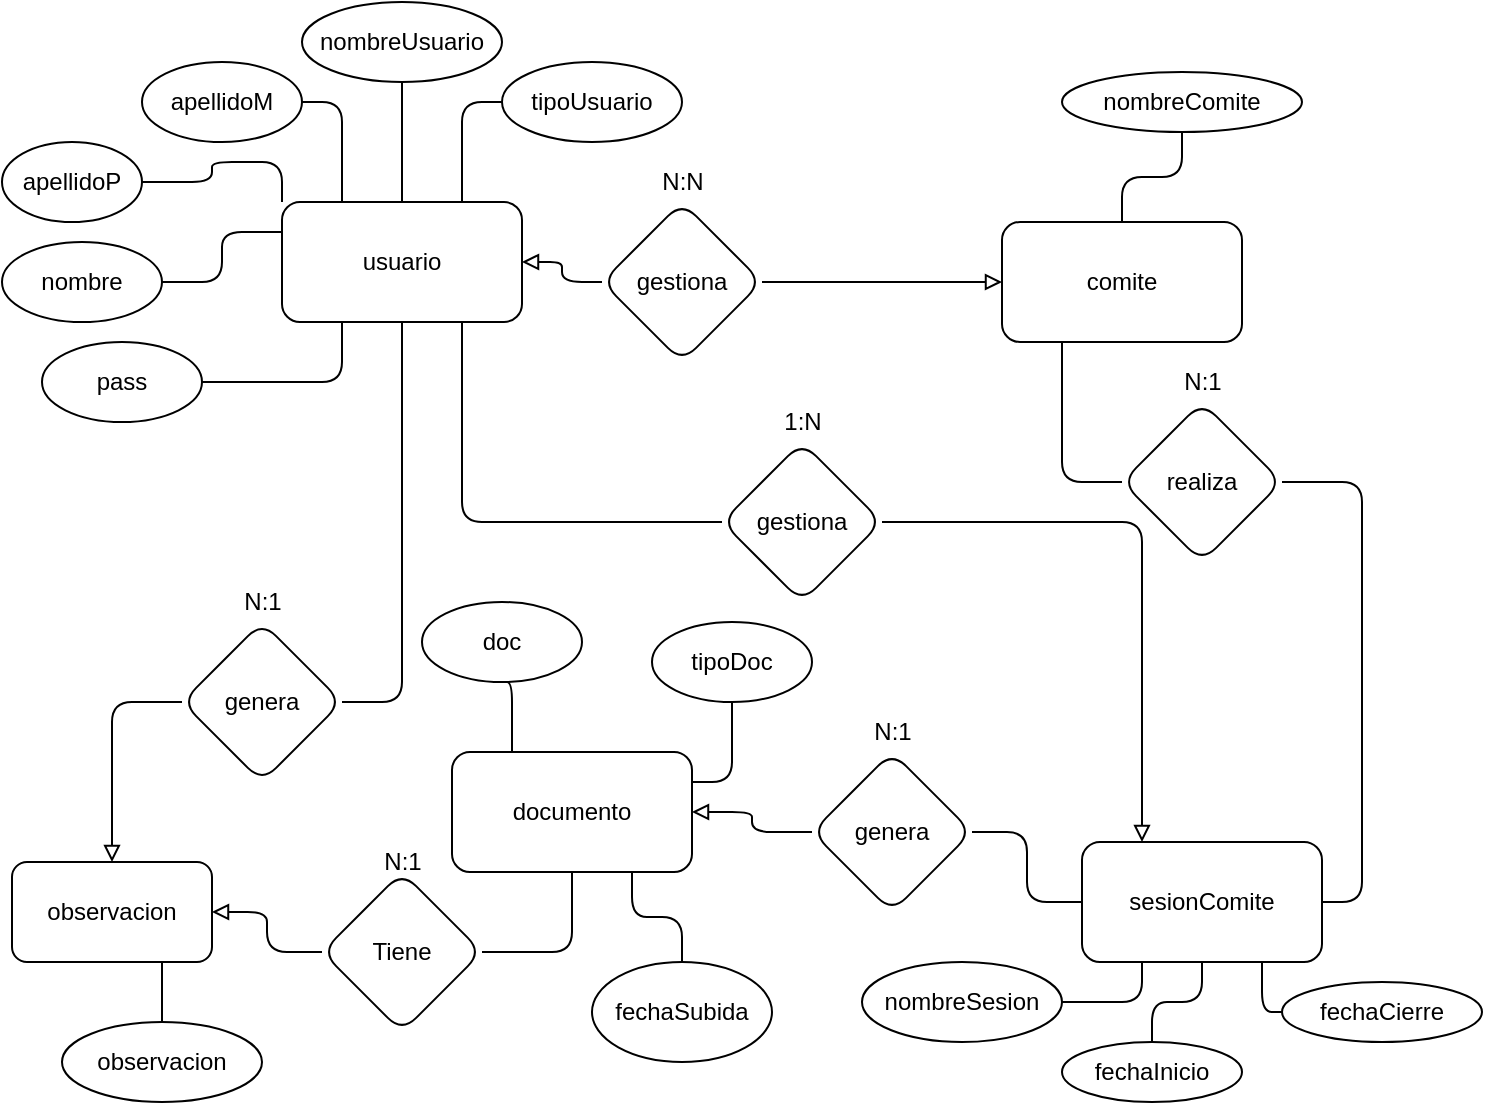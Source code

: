 <mxfile version="18.1.1" type="device"><diagram id="-B32z_R9IJAe94yjLalN" name="Page-1"><mxGraphModel dx="1376" dy="591" grid="1" gridSize="10" guides="1" tooltips="1" connect="1" arrows="1" fold="1" page="1" pageScale="1" pageWidth="827" pageHeight="1169" background="none" math="0" shadow="0"><root><mxCell id="0"/><mxCell id="1" parent="0"/><mxCell id="gaSs1pNWqrF6Hrx3E3vf-87" style="edgeStyle=orthogonalEdgeStyle;rounded=1;orthogonalLoop=1;jettySize=auto;html=1;exitX=0.5;exitY=1;exitDx=0;exitDy=0;entryX=1;entryY=0.5;entryDx=0;entryDy=0;startArrow=none;startFill=0;endArrow=none;endFill=0;" parent="1" source="gaSs1pNWqrF6Hrx3E3vf-1" target="gaSs1pNWqrF6Hrx3E3vf-75" edge="1"><mxGeometry relative="1" as="geometry"/></mxCell><mxCell id="gaSs1pNWqrF6Hrx3E3vf-96" style="edgeStyle=orthogonalEdgeStyle;rounded=1;orthogonalLoop=1;jettySize=auto;html=1;exitX=0.5;exitY=0;exitDx=0;exitDy=0;entryX=0.5;entryY=1;entryDx=0;entryDy=0;startArrow=none;startFill=0;endArrow=none;endFill=0;" parent="1" source="gaSs1pNWqrF6Hrx3E3vf-1" target="gaSs1pNWqrF6Hrx3E3vf-6" edge="1"><mxGeometry relative="1" as="geometry"/></mxCell><mxCell id="gaSs1pNWqrF6Hrx3E3vf-1" value="usuario" style="rounded=1;whiteSpace=wrap;html=1;" parent="1" vertex="1"><mxGeometry x="200" y="100" width="120" height="60" as="geometry"/></mxCell><mxCell id="gaSs1pNWqrF6Hrx3E3vf-86" style="edgeStyle=orthogonalEdgeStyle;rounded=1;orthogonalLoop=1;jettySize=auto;html=1;exitX=0.5;exitY=0;exitDx=0;exitDy=0;entryX=0.5;entryY=1;entryDx=0;entryDy=0;startArrow=none;startFill=0;endArrow=none;endFill=0;" parent="1" source="gaSs1pNWqrF6Hrx3E3vf-2" target="gaSs1pNWqrF6Hrx3E3vf-8" edge="1"><mxGeometry relative="1" as="geometry"/></mxCell><mxCell id="gaSs1pNWqrF6Hrx3E3vf-100" style="edgeStyle=orthogonalEdgeStyle;rounded=1;orthogonalLoop=1;jettySize=auto;html=1;exitX=0.25;exitY=1;exitDx=0;exitDy=0;entryX=0;entryY=0.5;entryDx=0;entryDy=0;startArrow=none;startFill=0;endArrow=none;endFill=0;" parent="1" source="gaSs1pNWqrF6Hrx3E3vf-2" target="gaSs1pNWqrF6Hrx3E3vf-42" edge="1"><mxGeometry relative="1" as="geometry"/></mxCell><mxCell id="gaSs1pNWqrF6Hrx3E3vf-2" value="comite" style="whiteSpace=wrap;html=1;rounded=1;" parent="1" vertex="1"><mxGeometry x="560" y="110" width="120" height="60" as="geometry"/></mxCell><mxCell id="gaSs1pNWqrF6Hrx3E3vf-37" style="edgeStyle=orthogonalEdgeStyle;rounded=1;orthogonalLoop=1;jettySize=auto;html=1;exitX=0.5;exitY=1;exitDx=0;exitDy=0;entryX=0.5;entryY=0;entryDx=0;entryDy=0;endArrow=none;endFill=0;" parent="1" source="gaSs1pNWqrF6Hrx3E3vf-3" target="gaSs1pNWqrF6Hrx3E3vf-16" edge="1"><mxGeometry relative="1" as="geometry"/></mxCell><mxCell id="gaSs1pNWqrF6Hrx3E3vf-72" style="edgeStyle=orthogonalEdgeStyle;rounded=1;orthogonalLoop=1;jettySize=auto;html=1;exitX=0.25;exitY=0;exitDx=0;exitDy=0;entryX=1;entryY=0.5;entryDx=0;entryDy=0;startArrow=block;startFill=0;endArrow=none;endFill=0;" parent="1" source="gaSs1pNWqrF6Hrx3E3vf-3" target="gaSs1pNWqrF6Hrx3E3vf-52" edge="1"><mxGeometry relative="1" as="geometry"/></mxCell><mxCell id="gaSs1pNWqrF6Hrx3E3vf-77" style="edgeStyle=orthogonalEdgeStyle;rounded=1;orthogonalLoop=1;jettySize=auto;html=1;exitX=0;exitY=0.5;exitDx=0;exitDy=0;entryX=1;entryY=0.5;entryDx=0;entryDy=0;startArrow=none;startFill=0;endArrow=none;endFill=0;" parent="1" source="gaSs1pNWqrF6Hrx3E3vf-3" target="gaSs1pNWqrF6Hrx3E3vf-45" edge="1"><mxGeometry relative="1" as="geometry"/></mxCell><mxCell id="gaSs1pNWqrF6Hrx3E3vf-3" value="sesionComite" style="whiteSpace=wrap;html=1;rounded=1;" parent="1" vertex="1"><mxGeometry x="600" y="420" width="120" height="60" as="geometry"/></mxCell><mxCell id="gaSs1pNWqrF6Hrx3E3vf-4" value="documento" style="whiteSpace=wrap;html=1;rounded=1;" parent="1" vertex="1"><mxGeometry x="285" y="375" width="120" height="60" as="geometry"/></mxCell><mxCell id="gaSs1pNWqrF6Hrx3E3vf-64" style="edgeStyle=orthogonalEdgeStyle;rounded=1;orthogonalLoop=1;jettySize=auto;html=1;exitX=1;exitY=0.5;exitDx=0;exitDy=0;entryX=0;entryY=0.25;entryDx=0;entryDy=0;startArrow=none;startFill=0;endArrow=none;endFill=0;" parent="1" source="gaSs1pNWqrF6Hrx3E3vf-5" target="gaSs1pNWqrF6Hrx3E3vf-1" edge="1"><mxGeometry relative="1" as="geometry"/></mxCell><mxCell id="gaSs1pNWqrF6Hrx3E3vf-5" value="nombre" style="ellipse;whiteSpace=wrap;html=1;rounded=1;" parent="1" vertex="1"><mxGeometry x="60" y="120" width="80" height="40" as="geometry"/></mxCell><mxCell id="gaSs1pNWqrF6Hrx3E3vf-6" value="nombreUsuario" style="ellipse;whiteSpace=wrap;html=1;rounded=1;" parent="1" vertex="1"><mxGeometry x="210" width="100" height="40" as="geometry"/></mxCell><mxCell id="gaSs1pNWqrF6Hrx3E3vf-92" style="edgeStyle=orthogonalEdgeStyle;rounded=1;orthogonalLoop=1;jettySize=auto;html=1;exitX=1;exitY=0.5;exitDx=0;exitDy=0;entryX=0.25;entryY=1;entryDx=0;entryDy=0;startArrow=none;startFill=0;endArrow=none;endFill=0;" parent="1" source="gaSs1pNWqrF6Hrx3E3vf-7" target="gaSs1pNWqrF6Hrx3E3vf-1" edge="1"><mxGeometry relative="1" as="geometry"/></mxCell><mxCell id="gaSs1pNWqrF6Hrx3E3vf-7" value="pass" style="ellipse;whiteSpace=wrap;html=1;rounded=1;" parent="1" vertex="1"><mxGeometry x="80" y="170" width="80" height="40" as="geometry"/></mxCell><mxCell id="gaSs1pNWqrF6Hrx3E3vf-8" value="nombreComite" style="ellipse;whiteSpace=wrap;html=1;rounded=1;" parent="1" vertex="1"><mxGeometry x="590" y="35" width="120" height="30" as="geometry"/></mxCell><mxCell id="gaSs1pNWqrF6Hrx3E3vf-16" value="fechaInicio" style="ellipse;whiteSpace=wrap;html=1;rounded=1;" parent="1" vertex="1"><mxGeometry x="590" y="520" width="90" height="30" as="geometry"/></mxCell><mxCell id="gaSs1pNWqrF6Hrx3E3vf-38" style="edgeStyle=orthogonalEdgeStyle;rounded=1;orthogonalLoop=1;jettySize=auto;html=1;exitX=0;exitY=0.5;exitDx=0;exitDy=0;entryX=0.75;entryY=1;entryDx=0;entryDy=0;endArrow=none;endFill=0;" parent="1" source="gaSs1pNWqrF6Hrx3E3vf-17" target="gaSs1pNWqrF6Hrx3E3vf-3" edge="1"><mxGeometry relative="1" as="geometry"/></mxCell><mxCell id="gaSs1pNWqrF6Hrx3E3vf-17" value="fechaCierre" style="ellipse;whiteSpace=wrap;html=1;rounded=1;" parent="1" vertex="1"><mxGeometry x="700" y="490" width="100" height="30" as="geometry"/></mxCell><mxCell id="gaSs1pNWqrF6Hrx3E3vf-68" style="edgeStyle=orthogonalEdgeStyle;rounded=1;orthogonalLoop=1;jettySize=auto;html=1;exitX=0.5;exitY=1;exitDx=0;exitDy=0;entryX=1;entryY=0.25;entryDx=0;entryDy=0;startArrow=none;startFill=0;endArrow=none;endFill=0;" parent="1" source="gaSs1pNWqrF6Hrx3E3vf-22" target="gaSs1pNWqrF6Hrx3E3vf-4" edge="1"><mxGeometry relative="1" as="geometry"/></mxCell><mxCell id="gaSs1pNWqrF6Hrx3E3vf-22" value="tipoDoc" style="ellipse;whiteSpace=wrap;html=1;rounded=1;" parent="1" vertex="1"><mxGeometry x="385" y="310" width="80" height="40" as="geometry"/></mxCell><mxCell id="gaSs1pNWqrF6Hrx3E3vf-67" style="edgeStyle=orthogonalEdgeStyle;rounded=1;orthogonalLoop=1;jettySize=auto;html=1;exitX=0.5;exitY=1;exitDx=0;exitDy=0;entryX=0.25;entryY=0;entryDx=0;entryDy=0;startArrow=none;startFill=0;endArrow=none;endFill=0;" parent="1" source="gaSs1pNWqrF6Hrx3E3vf-23" target="gaSs1pNWqrF6Hrx3E3vf-4" edge="1"><mxGeometry relative="1" as="geometry"/></mxCell><mxCell id="gaSs1pNWqrF6Hrx3E3vf-23" value="doc" style="ellipse;whiteSpace=wrap;html=1;rounded=1;" parent="1" vertex="1"><mxGeometry x="270" y="300" width="80" height="40" as="geometry"/></mxCell><mxCell id="gaSs1pNWqrF6Hrx3E3vf-40" style="edgeStyle=orthogonalEdgeStyle;rounded=1;orthogonalLoop=1;jettySize=auto;html=1;exitX=0;exitY=0.5;exitDx=0;exitDy=0;entryX=1;entryY=0.5;entryDx=0;entryDy=0;endArrow=block;endFill=0;startArrow=none;startFill=0;" parent="1" source="gaSs1pNWqrF6Hrx3E3vf-39" target="gaSs1pNWqrF6Hrx3E3vf-1" edge="1"><mxGeometry relative="1" as="geometry"/></mxCell><mxCell id="gaSs1pNWqrF6Hrx3E3vf-41" style="edgeStyle=orthogonalEdgeStyle;rounded=1;orthogonalLoop=1;jettySize=auto;html=1;exitX=1;exitY=0.5;exitDx=0;exitDy=0;entryX=0;entryY=0.5;entryDx=0;entryDy=0;endArrow=block;endFill=0;startArrow=none;startFill=0;" parent="1" source="gaSs1pNWqrF6Hrx3E3vf-39" target="gaSs1pNWqrF6Hrx3E3vf-2" edge="1"><mxGeometry relative="1" as="geometry"/></mxCell><mxCell id="gaSs1pNWqrF6Hrx3E3vf-39" value="gestiona" style="rhombus;whiteSpace=wrap;html=1;rounded=1;" parent="1" vertex="1"><mxGeometry x="360" y="100" width="80" height="80" as="geometry"/></mxCell><mxCell id="gaSs1pNWqrF6Hrx3E3vf-101" style="edgeStyle=orthogonalEdgeStyle;rounded=1;orthogonalLoop=1;jettySize=auto;html=1;exitX=1;exitY=0.5;exitDx=0;exitDy=0;entryX=1;entryY=0.5;entryDx=0;entryDy=0;startArrow=none;startFill=0;endArrow=none;endFill=0;" parent="1" source="gaSs1pNWqrF6Hrx3E3vf-42" target="gaSs1pNWqrF6Hrx3E3vf-3" edge="1"><mxGeometry relative="1" as="geometry"/></mxCell><mxCell id="gaSs1pNWqrF6Hrx3E3vf-42" value="realiza" style="rhombus;whiteSpace=wrap;html=1;rounded=1;" parent="1" vertex="1"><mxGeometry x="620" y="200" width="80" height="80" as="geometry"/></mxCell><mxCell id="gaSs1pNWqrF6Hrx3E3vf-78" style="edgeStyle=orthogonalEdgeStyle;rounded=1;orthogonalLoop=1;jettySize=auto;html=1;exitX=0;exitY=0.5;exitDx=0;exitDy=0;entryX=1;entryY=0.5;entryDx=0;entryDy=0;startArrow=none;startFill=0;endArrow=block;endFill=0;" parent="1" source="gaSs1pNWqrF6Hrx3E3vf-45" target="gaSs1pNWqrF6Hrx3E3vf-4" edge="1"><mxGeometry relative="1" as="geometry"/></mxCell><mxCell id="gaSs1pNWqrF6Hrx3E3vf-45" value="genera" style="rhombus;whiteSpace=wrap;html=1;rounded=1;" parent="1" vertex="1"><mxGeometry x="465" y="375" width="80" height="80" as="geometry"/></mxCell><mxCell id="gaSs1pNWqrF6Hrx3E3vf-48" value="N:N" style="text;html=1;align=center;verticalAlign=middle;resizable=0;points=[];autosize=1;strokeColor=none;fillColor=none;rounded=1;" parent="1" vertex="1"><mxGeometry x="380" y="80" width="40" height="20" as="geometry"/></mxCell><mxCell id="gaSs1pNWqrF6Hrx3E3vf-49" value="N:1" style="text;html=1;align=center;verticalAlign=middle;resizable=0;points=[];autosize=1;strokeColor=none;fillColor=none;rounded=1;" parent="1" vertex="1"><mxGeometry x="645" y="180" width="30" height="20" as="geometry"/></mxCell><mxCell id="gaSs1pNWqrF6Hrx3E3vf-50" value="N:1" style="text;html=1;align=center;verticalAlign=middle;resizable=0;points=[];autosize=1;strokeColor=none;fillColor=none;rounded=1;" parent="1" vertex="1"><mxGeometry x="490" y="355" width="30" height="20" as="geometry"/></mxCell><mxCell id="gaSs1pNWqrF6Hrx3E3vf-73" style="edgeStyle=orthogonalEdgeStyle;rounded=1;orthogonalLoop=1;jettySize=auto;html=1;exitX=0;exitY=0.5;exitDx=0;exitDy=0;entryX=0.75;entryY=1;entryDx=0;entryDy=0;startArrow=none;startFill=0;endArrow=none;endFill=0;" parent="1" source="gaSs1pNWqrF6Hrx3E3vf-52" target="gaSs1pNWqrF6Hrx3E3vf-1" edge="1"><mxGeometry relative="1" as="geometry"><Array as="points"><mxPoint x="290" y="260"/></Array></mxGeometry></mxCell><mxCell id="gaSs1pNWqrF6Hrx3E3vf-52" value="gestiona" style="rhombus;whiteSpace=wrap;html=1;rounded=1;" parent="1" vertex="1"><mxGeometry x="420" y="220" width="80" height="80" as="geometry"/></mxCell><mxCell id="gaSs1pNWqrF6Hrx3E3vf-57" value="1:N" style="text;html=1;align=center;verticalAlign=middle;resizable=0;points=[];autosize=1;strokeColor=none;fillColor=none;" parent="1" vertex="1"><mxGeometry x="445" y="200" width="30" height="20" as="geometry"/></mxCell><mxCell id="gaSs1pNWqrF6Hrx3E3vf-93" style="edgeStyle=orthogonalEdgeStyle;rounded=1;orthogonalLoop=1;jettySize=auto;html=1;exitX=1;exitY=0.5;exitDx=0;exitDy=0;entryX=0;entryY=0;entryDx=0;entryDy=0;startArrow=none;startFill=0;endArrow=none;endFill=0;" parent="1" source="gaSs1pNWqrF6Hrx3E3vf-59" target="gaSs1pNWqrF6Hrx3E3vf-1" edge="1"><mxGeometry relative="1" as="geometry"/></mxCell><mxCell id="gaSs1pNWqrF6Hrx3E3vf-59" value="apellidoP" style="ellipse;whiteSpace=wrap;html=1;rounded=1;" parent="1" vertex="1"><mxGeometry x="60" y="70" width="70" height="40" as="geometry"/></mxCell><mxCell id="gaSs1pNWqrF6Hrx3E3vf-61" style="edgeStyle=orthogonalEdgeStyle;rounded=1;orthogonalLoop=1;jettySize=auto;html=1;exitX=1;exitY=0.5;exitDx=0;exitDy=0;entryX=0.25;entryY=0;entryDx=0;entryDy=0;startArrow=none;startFill=0;endArrow=none;endFill=0;" parent="1" source="gaSs1pNWqrF6Hrx3E3vf-60" target="gaSs1pNWqrF6Hrx3E3vf-1" edge="1"><mxGeometry relative="1" as="geometry"><Array as="points"><mxPoint x="230" y="50"/></Array></mxGeometry></mxCell><mxCell id="gaSs1pNWqrF6Hrx3E3vf-60" value="apellidoM" style="ellipse;whiteSpace=wrap;html=1;rounded=1;" parent="1" vertex="1"><mxGeometry x="130" y="30" width="80" height="40" as="geometry"/></mxCell><mxCell id="gaSs1pNWqrF6Hrx3E3vf-97" style="edgeStyle=orthogonalEdgeStyle;rounded=1;orthogonalLoop=1;jettySize=auto;html=1;exitX=0;exitY=0.5;exitDx=0;exitDy=0;entryX=0.75;entryY=0;entryDx=0;entryDy=0;startArrow=none;startFill=0;endArrow=none;endFill=0;" parent="1" source="gaSs1pNWqrF6Hrx3E3vf-65" target="gaSs1pNWqrF6Hrx3E3vf-1" edge="1"><mxGeometry relative="1" as="geometry"/></mxCell><mxCell id="gaSs1pNWqrF6Hrx3E3vf-65" value="tipoUsuario" style="ellipse;whiteSpace=wrap;html=1;rounded=1;" parent="1" vertex="1"><mxGeometry x="310" y="30" width="90" height="40" as="geometry"/></mxCell><mxCell id="gaSs1pNWqrF6Hrx3E3vf-71" style="edgeStyle=orthogonalEdgeStyle;rounded=1;orthogonalLoop=1;jettySize=auto;html=1;exitX=1;exitY=0.5;exitDx=0;exitDy=0;entryX=0.25;entryY=1;entryDx=0;entryDy=0;startArrow=none;startFill=0;endArrow=none;endFill=0;" parent="1" source="gaSs1pNWqrF6Hrx3E3vf-70" target="gaSs1pNWqrF6Hrx3E3vf-3" edge="1"><mxGeometry relative="1" as="geometry"/></mxCell><mxCell id="gaSs1pNWqrF6Hrx3E3vf-70" value="nombreSesion" style="ellipse;whiteSpace=wrap;html=1;rounded=1;" parent="1" vertex="1"><mxGeometry x="490" y="480" width="100" height="40" as="geometry"/></mxCell><mxCell id="gaSs1pNWqrF6Hrx3E3vf-74" value="observacion" style="whiteSpace=wrap;html=1;rounded=1;" parent="1" vertex="1"><mxGeometry x="65" y="430" width="100" height="50" as="geometry"/></mxCell><mxCell id="gaSs1pNWqrF6Hrx3E3vf-81" style="edgeStyle=orthogonalEdgeStyle;rounded=1;orthogonalLoop=1;jettySize=auto;html=1;exitX=0;exitY=0.5;exitDx=0;exitDy=0;entryX=0.5;entryY=0;entryDx=0;entryDy=0;startArrow=none;startFill=0;endArrow=block;endFill=0;" parent="1" source="gaSs1pNWqrF6Hrx3E3vf-75" target="gaSs1pNWqrF6Hrx3E3vf-74" edge="1"><mxGeometry relative="1" as="geometry"/></mxCell><mxCell id="gaSs1pNWqrF6Hrx3E3vf-75" value="genera" style="rhombus;whiteSpace=wrap;html=1;rounded=1;" parent="1" vertex="1"><mxGeometry x="150" y="310" width="80" height="80" as="geometry"/></mxCell><mxCell id="gaSs1pNWqrF6Hrx3E3vf-80" style="edgeStyle=orthogonalEdgeStyle;rounded=1;orthogonalLoop=1;jettySize=auto;html=1;exitX=0;exitY=0.5;exitDx=0;exitDy=0;entryX=1;entryY=0.5;entryDx=0;entryDy=0;startArrow=none;startFill=0;endArrow=block;endFill=0;" parent="1" source="gaSs1pNWqrF6Hrx3E3vf-76" target="gaSs1pNWqrF6Hrx3E3vf-74" edge="1"><mxGeometry relative="1" as="geometry"/></mxCell><mxCell id="gaSs1pNWqrF6Hrx3E3vf-99" style="edgeStyle=orthogonalEdgeStyle;rounded=1;orthogonalLoop=1;jettySize=auto;html=1;exitX=1;exitY=0.5;exitDx=0;exitDy=0;entryX=0.5;entryY=1;entryDx=0;entryDy=0;startArrow=none;startFill=0;endArrow=none;endFill=0;" parent="1" source="gaSs1pNWqrF6Hrx3E3vf-76" target="gaSs1pNWqrF6Hrx3E3vf-4" edge="1"><mxGeometry relative="1" as="geometry"/></mxCell><mxCell id="gaSs1pNWqrF6Hrx3E3vf-76" value="Tiene" style="rhombus;whiteSpace=wrap;html=1;rounded=1;" parent="1" vertex="1"><mxGeometry x="220" y="435" width="80" height="80" as="geometry"/></mxCell><mxCell id="gaSs1pNWqrF6Hrx3E3vf-85" style="edgeStyle=orthogonalEdgeStyle;rounded=1;orthogonalLoop=1;jettySize=auto;html=1;exitX=0.5;exitY=0;exitDx=0;exitDy=0;entryX=0.75;entryY=1;entryDx=0;entryDy=0;startArrow=none;startFill=0;endArrow=none;endFill=0;" parent="1" source="gaSs1pNWqrF6Hrx3E3vf-84" target="gaSs1pNWqrF6Hrx3E3vf-4" edge="1"><mxGeometry relative="1" as="geometry"/></mxCell><mxCell id="gaSs1pNWqrF6Hrx3E3vf-84" value="fechaSubida" style="ellipse;whiteSpace=wrap;html=1;rounded=1;" parent="1" vertex="1"><mxGeometry x="355" y="480" width="90" height="50" as="geometry"/></mxCell><mxCell id="gaSs1pNWqrF6Hrx3E3vf-90" style="edgeStyle=orthogonalEdgeStyle;rounded=1;orthogonalLoop=1;jettySize=auto;html=1;exitX=0.5;exitY=0;exitDx=0;exitDy=0;entryX=0.75;entryY=1;entryDx=0;entryDy=0;startArrow=none;startFill=0;endArrow=none;endFill=0;" parent="1" source="gaSs1pNWqrF6Hrx3E3vf-89" target="gaSs1pNWqrF6Hrx3E3vf-74" edge="1"><mxGeometry relative="1" as="geometry"/></mxCell><mxCell id="gaSs1pNWqrF6Hrx3E3vf-89" value="observacion" style="ellipse;whiteSpace=wrap;html=1;rounded=1;" parent="1" vertex="1"><mxGeometry x="90" y="510" width="100" height="40" as="geometry"/></mxCell><mxCell id="gaSs1pNWqrF6Hrx3E3vf-94" value="N:1" style="text;html=1;align=center;verticalAlign=middle;resizable=0;points=[];autosize=1;strokeColor=none;fillColor=none;" parent="1" vertex="1"><mxGeometry x="175" y="290" width="30" height="20" as="geometry"/></mxCell><mxCell id="gaSs1pNWqrF6Hrx3E3vf-98" value="N:1" style="text;html=1;align=center;verticalAlign=middle;resizable=0;points=[];autosize=1;strokeColor=none;fillColor=none;" parent="1" vertex="1"><mxGeometry x="245" y="420" width="30" height="20" as="geometry"/></mxCell></root></mxGraphModel></diagram></mxfile>